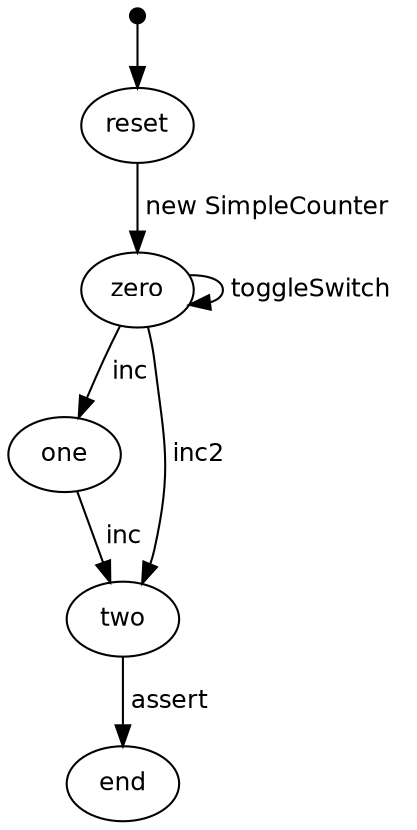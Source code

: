 digraph model {
  graph [ rankdir = "TB", ranksep="0.4", nodesep="0.2" ];
  node [ fontname = "Helvetica", fontsize="12.0", margin="0.07" ];
  edge [ fontname = "Helvetica", fontsize="12.0", margin="0.05" ];
  "" [ shape = "point", height="0.1" ];
  "" -> reset
  one	-> two [ label = " inc " ];
  reset	-> zero [ label = " new SimpleCounter " ];
  two	-> end [ label = " assert " ];
  zero	-> zero [ label = " toggleSwitch " ];
  zero	-> one [ label = " inc " ];
  zero	-> two [ label = " inc2 " ];
}
